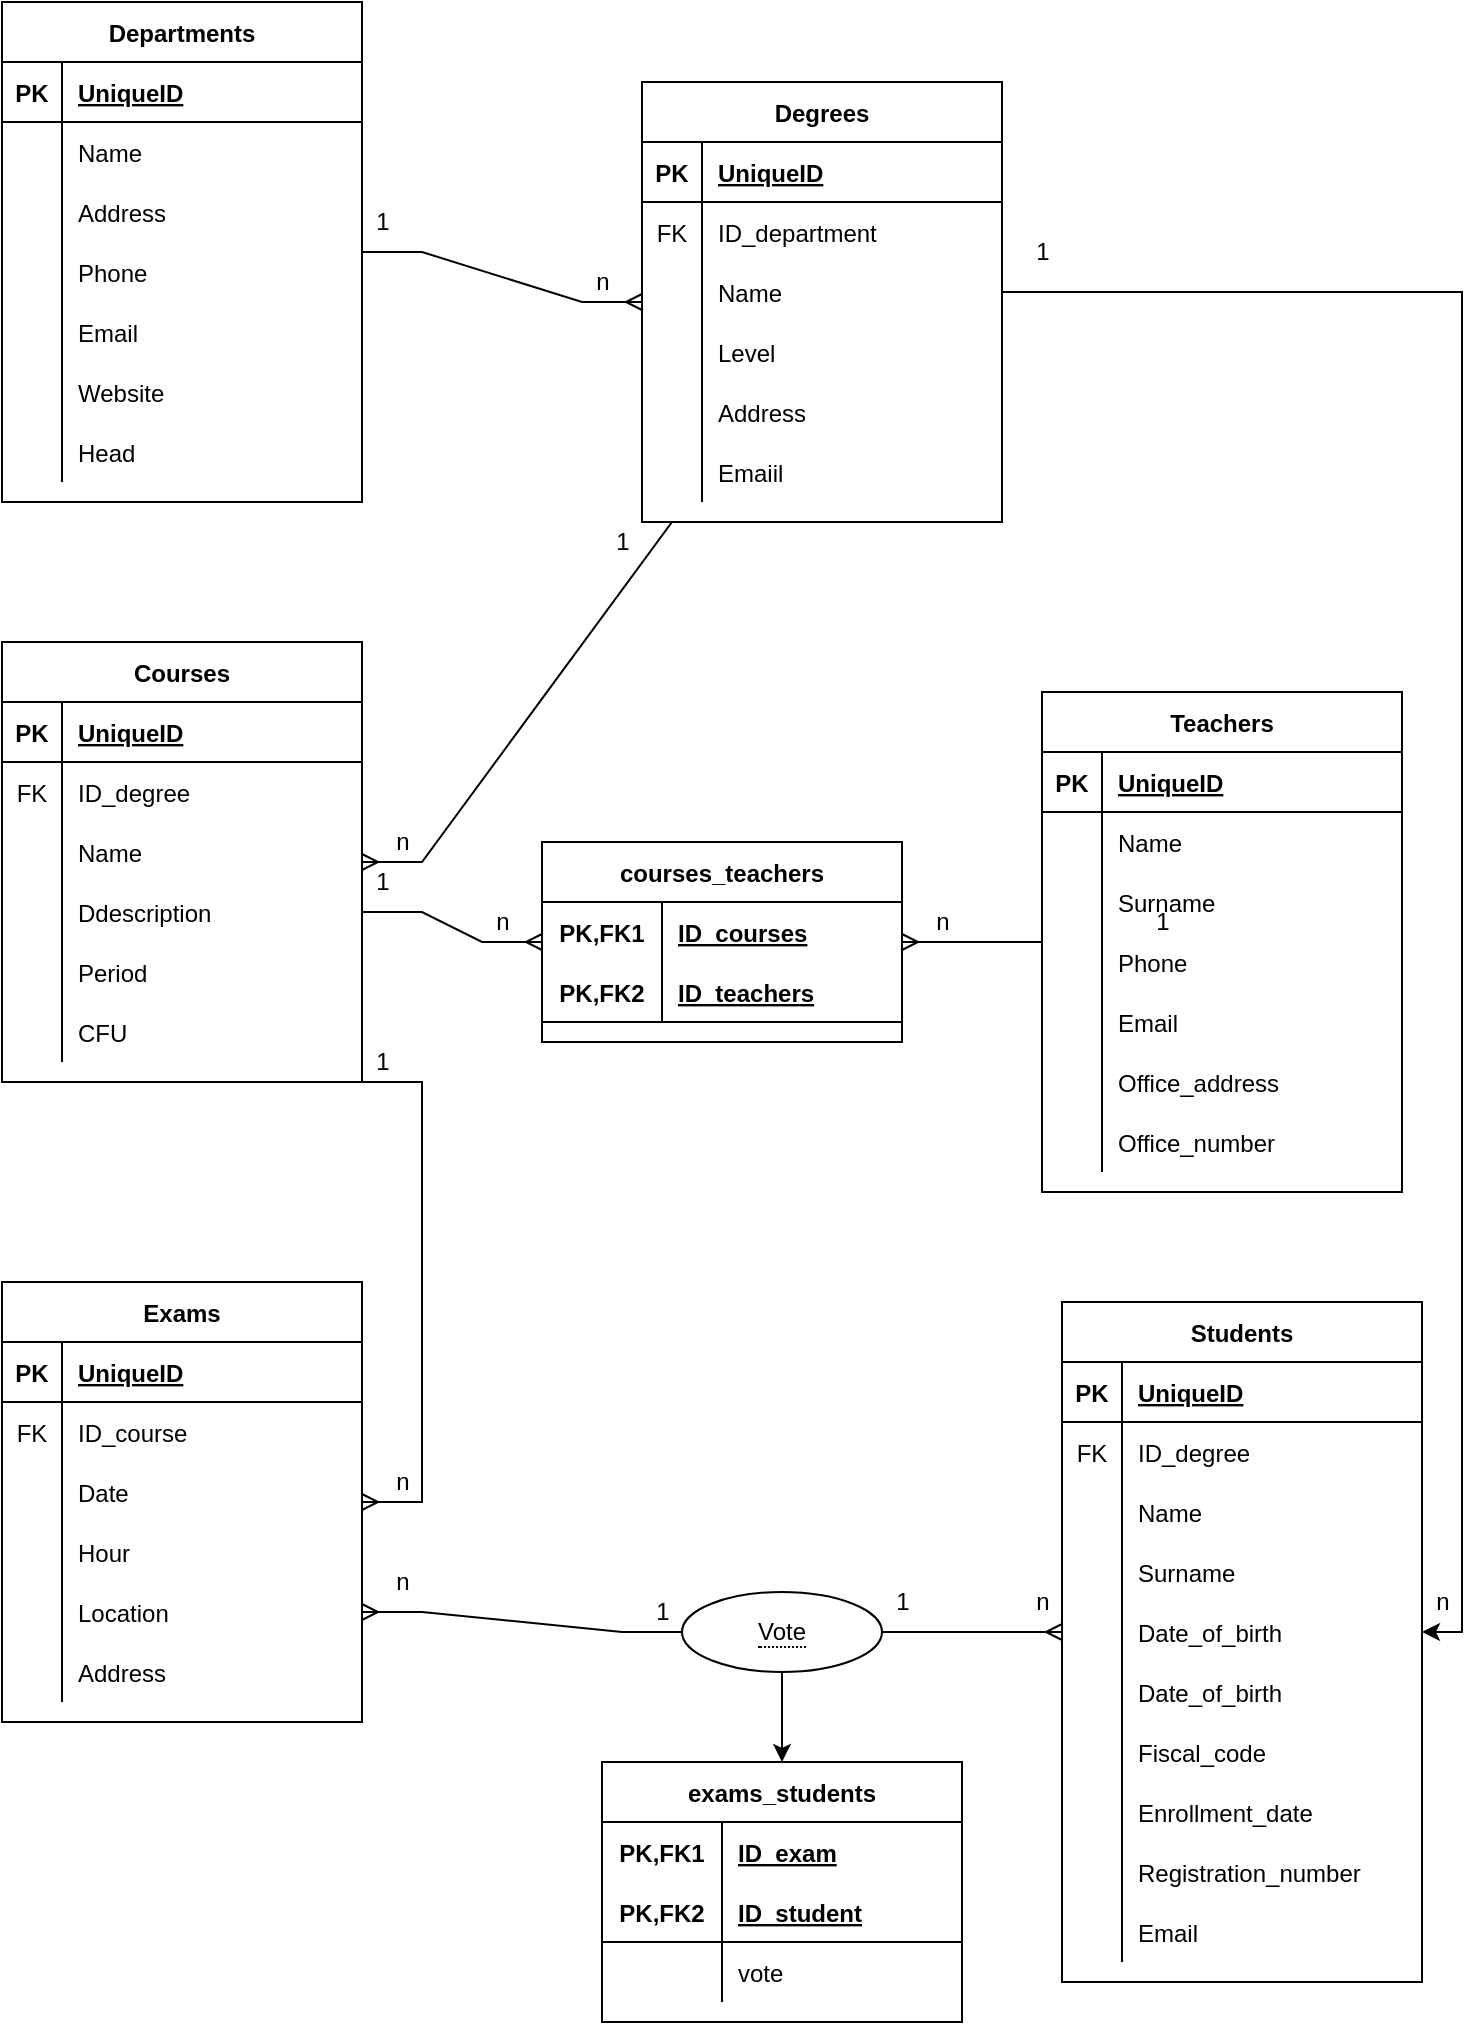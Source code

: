 <mxfile version="17.4.6" type="device"><diagram id="zy6AzRcSFnwEq2NuYxnw" name="Page-1"><mxGraphModel dx="423" dy="614" grid="1" gridSize="10" guides="1" tooltips="1" connect="1" arrows="1" fold="1" page="1" pageScale="1" pageWidth="827" pageHeight="1169" math="0" shadow="0"><root><mxCell id="0"/><mxCell id="1" parent="0"/><mxCell id="bxk6mtn3Rfb6elHT4pmm-1" value="Departments" style="shape=table;startSize=30;container=1;collapsible=1;childLayout=tableLayout;fixedRows=1;rowLines=0;fontStyle=1;align=center;resizeLast=1;" vertex="1" parent="1"><mxGeometry x="40" y="280" width="180" height="250" as="geometry"/></mxCell><mxCell id="bxk6mtn3Rfb6elHT4pmm-2" value="" style="shape=tableRow;horizontal=0;startSize=0;swimlaneHead=0;swimlaneBody=0;fillColor=none;collapsible=0;dropTarget=0;points=[[0,0.5],[1,0.5]];portConstraint=eastwest;top=0;left=0;right=0;bottom=1;" vertex="1" parent="bxk6mtn3Rfb6elHT4pmm-1"><mxGeometry y="30" width="180" height="30" as="geometry"/></mxCell><mxCell id="bxk6mtn3Rfb6elHT4pmm-3" value="PK" style="shape=partialRectangle;connectable=0;fillColor=none;top=0;left=0;bottom=0;right=0;fontStyle=1;overflow=hidden;" vertex="1" parent="bxk6mtn3Rfb6elHT4pmm-2"><mxGeometry width="30" height="30" as="geometry"><mxRectangle width="30" height="30" as="alternateBounds"/></mxGeometry></mxCell><mxCell id="bxk6mtn3Rfb6elHT4pmm-4" value="UniqueID" style="shape=partialRectangle;connectable=0;fillColor=none;top=0;left=0;bottom=0;right=0;align=left;spacingLeft=6;fontStyle=5;overflow=hidden;" vertex="1" parent="bxk6mtn3Rfb6elHT4pmm-2"><mxGeometry x="30" width="150" height="30" as="geometry"><mxRectangle width="150" height="30" as="alternateBounds"/></mxGeometry></mxCell><mxCell id="bxk6mtn3Rfb6elHT4pmm-5" value="" style="shape=tableRow;horizontal=0;startSize=0;swimlaneHead=0;swimlaneBody=0;fillColor=none;collapsible=0;dropTarget=0;points=[[0,0.5],[1,0.5]];portConstraint=eastwest;top=0;left=0;right=0;bottom=0;" vertex="1" parent="bxk6mtn3Rfb6elHT4pmm-1"><mxGeometry y="60" width="180" height="30" as="geometry"/></mxCell><mxCell id="bxk6mtn3Rfb6elHT4pmm-6" value="" style="shape=partialRectangle;connectable=0;fillColor=none;top=0;left=0;bottom=0;right=0;editable=1;overflow=hidden;" vertex="1" parent="bxk6mtn3Rfb6elHT4pmm-5"><mxGeometry width="30" height="30" as="geometry"><mxRectangle width="30" height="30" as="alternateBounds"/></mxGeometry></mxCell><mxCell id="bxk6mtn3Rfb6elHT4pmm-7" value="Name" style="shape=partialRectangle;connectable=0;fillColor=none;top=0;left=0;bottom=0;right=0;align=left;spacingLeft=6;overflow=hidden;" vertex="1" parent="bxk6mtn3Rfb6elHT4pmm-5"><mxGeometry x="30" width="150" height="30" as="geometry"><mxRectangle width="150" height="30" as="alternateBounds"/></mxGeometry></mxCell><mxCell id="bxk6mtn3Rfb6elHT4pmm-8" value="" style="shape=tableRow;horizontal=0;startSize=0;swimlaneHead=0;swimlaneBody=0;fillColor=none;collapsible=0;dropTarget=0;points=[[0,0.5],[1,0.5]];portConstraint=eastwest;top=0;left=0;right=0;bottom=0;" vertex="1" parent="bxk6mtn3Rfb6elHT4pmm-1"><mxGeometry y="90" width="180" height="30" as="geometry"/></mxCell><mxCell id="bxk6mtn3Rfb6elHT4pmm-9" value="" style="shape=partialRectangle;connectable=0;fillColor=none;top=0;left=0;bottom=0;right=0;editable=1;overflow=hidden;" vertex="1" parent="bxk6mtn3Rfb6elHT4pmm-8"><mxGeometry width="30" height="30" as="geometry"><mxRectangle width="30" height="30" as="alternateBounds"/></mxGeometry></mxCell><mxCell id="bxk6mtn3Rfb6elHT4pmm-10" value="Address" style="shape=partialRectangle;connectable=0;fillColor=none;top=0;left=0;bottom=0;right=0;align=left;spacingLeft=6;overflow=hidden;" vertex="1" parent="bxk6mtn3Rfb6elHT4pmm-8"><mxGeometry x="30" width="150" height="30" as="geometry"><mxRectangle width="150" height="30" as="alternateBounds"/></mxGeometry></mxCell><mxCell id="bxk6mtn3Rfb6elHT4pmm-11" value="" style="shape=tableRow;horizontal=0;startSize=0;swimlaneHead=0;swimlaneBody=0;fillColor=none;collapsible=0;dropTarget=0;points=[[0,0.5],[1,0.5]];portConstraint=eastwest;top=0;left=0;right=0;bottom=0;" vertex="1" parent="bxk6mtn3Rfb6elHT4pmm-1"><mxGeometry y="120" width="180" height="30" as="geometry"/></mxCell><mxCell id="bxk6mtn3Rfb6elHT4pmm-12" value="" style="shape=partialRectangle;connectable=0;fillColor=none;top=0;left=0;bottom=0;right=0;editable=1;overflow=hidden;" vertex="1" parent="bxk6mtn3Rfb6elHT4pmm-11"><mxGeometry width="30" height="30" as="geometry"><mxRectangle width="30" height="30" as="alternateBounds"/></mxGeometry></mxCell><mxCell id="bxk6mtn3Rfb6elHT4pmm-13" value="Phone" style="shape=partialRectangle;connectable=0;fillColor=none;top=0;left=0;bottom=0;right=0;align=left;spacingLeft=6;overflow=hidden;" vertex="1" parent="bxk6mtn3Rfb6elHT4pmm-11"><mxGeometry x="30" width="150" height="30" as="geometry"><mxRectangle width="150" height="30" as="alternateBounds"/></mxGeometry></mxCell><mxCell id="bxk6mtn3Rfb6elHT4pmm-14" value="" style="shape=tableRow;horizontal=0;startSize=0;swimlaneHead=0;swimlaneBody=0;fillColor=none;collapsible=0;dropTarget=0;points=[[0,0.5],[1,0.5]];portConstraint=eastwest;top=0;left=0;right=0;bottom=0;" vertex="1" parent="bxk6mtn3Rfb6elHT4pmm-1"><mxGeometry y="150" width="180" height="30" as="geometry"/></mxCell><mxCell id="bxk6mtn3Rfb6elHT4pmm-15" value="" style="shape=partialRectangle;connectable=0;fillColor=none;top=0;left=0;bottom=0;right=0;editable=1;overflow=hidden;" vertex="1" parent="bxk6mtn3Rfb6elHT4pmm-14"><mxGeometry width="30" height="30" as="geometry"><mxRectangle width="30" height="30" as="alternateBounds"/></mxGeometry></mxCell><mxCell id="bxk6mtn3Rfb6elHT4pmm-16" value="Email" style="shape=partialRectangle;connectable=0;fillColor=none;top=0;left=0;bottom=0;right=0;align=left;spacingLeft=6;overflow=hidden;" vertex="1" parent="bxk6mtn3Rfb6elHT4pmm-14"><mxGeometry x="30" width="150" height="30" as="geometry"><mxRectangle width="150" height="30" as="alternateBounds"/></mxGeometry></mxCell><mxCell id="bxk6mtn3Rfb6elHT4pmm-17" value="" style="shape=tableRow;horizontal=0;startSize=0;swimlaneHead=0;swimlaneBody=0;fillColor=none;collapsible=0;dropTarget=0;points=[[0,0.5],[1,0.5]];portConstraint=eastwest;top=0;left=0;right=0;bottom=0;" vertex="1" parent="bxk6mtn3Rfb6elHT4pmm-1"><mxGeometry y="180" width="180" height="30" as="geometry"/></mxCell><mxCell id="bxk6mtn3Rfb6elHT4pmm-18" value="" style="shape=partialRectangle;connectable=0;fillColor=none;top=0;left=0;bottom=0;right=0;editable=1;overflow=hidden;" vertex="1" parent="bxk6mtn3Rfb6elHT4pmm-17"><mxGeometry width="30" height="30" as="geometry"><mxRectangle width="30" height="30" as="alternateBounds"/></mxGeometry></mxCell><mxCell id="bxk6mtn3Rfb6elHT4pmm-19" value="Website" style="shape=partialRectangle;connectable=0;fillColor=none;top=0;left=0;bottom=0;right=0;align=left;spacingLeft=6;overflow=hidden;" vertex="1" parent="bxk6mtn3Rfb6elHT4pmm-17"><mxGeometry x="30" width="150" height="30" as="geometry"><mxRectangle width="150" height="30" as="alternateBounds"/></mxGeometry></mxCell><mxCell id="bxk6mtn3Rfb6elHT4pmm-33" value="" style="shape=tableRow;horizontal=0;startSize=0;swimlaneHead=0;swimlaneBody=0;fillColor=none;collapsible=0;dropTarget=0;points=[[0,0.5],[1,0.5]];portConstraint=eastwest;top=0;left=0;right=0;bottom=0;" vertex="1" parent="bxk6mtn3Rfb6elHT4pmm-1"><mxGeometry y="210" width="180" height="30" as="geometry"/></mxCell><mxCell id="bxk6mtn3Rfb6elHT4pmm-34" value="" style="shape=partialRectangle;connectable=0;fillColor=none;top=0;left=0;bottom=0;right=0;editable=1;overflow=hidden;" vertex="1" parent="bxk6mtn3Rfb6elHT4pmm-33"><mxGeometry width="30" height="30" as="geometry"><mxRectangle width="30" height="30" as="alternateBounds"/></mxGeometry></mxCell><mxCell id="bxk6mtn3Rfb6elHT4pmm-35" value="Head" style="shape=partialRectangle;connectable=0;fillColor=none;top=0;left=0;bottom=0;right=0;align=left;spacingLeft=6;overflow=hidden;" vertex="1" parent="bxk6mtn3Rfb6elHT4pmm-33"><mxGeometry x="30" width="150" height="30" as="geometry"><mxRectangle width="150" height="30" as="alternateBounds"/></mxGeometry></mxCell><mxCell id="bxk6mtn3Rfb6elHT4pmm-20" value="Degrees" style="shape=table;startSize=30;container=1;collapsible=1;childLayout=tableLayout;fixedRows=1;rowLines=0;fontStyle=1;align=center;resizeLast=1;" vertex="1" parent="1"><mxGeometry x="360" y="320" width="180" height="220" as="geometry"/></mxCell><mxCell id="bxk6mtn3Rfb6elHT4pmm-21" value="" style="shape=tableRow;horizontal=0;startSize=0;swimlaneHead=0;swimlaneBody=0;fillColor=none;collapsible=0;dropTarget=0;points=[[0,0.5],[1,0.5]];portConstraint=eastwest;top=0;left=0;right=0;bottom=1;" vertex="1" parent="bxk6mtn3Rfb6elHT4pmm-20"><mxGeometry y="30" width="180" height="30" as="geometry"/></mxCell><mxCell id="bxk6mtn3Rfb6elHT4pmm-22" value="PK" style="shape=partialRectangle;connectable=0;fillColor=none;top=0;left=0;bottom=0;right=0;fontStyle=1;overflow=hidden;" vertex="1" parent="bxk6mtn3Rfb6elHT4pmm-21"><mxGeometry width="30" height="30" as="geometry"><mxRectangle width="30" height="30" as="alternateBounds"/></mxGeometry></mxCell><mxCell id="bxk6mtn3Rfb6elHT4pmm-23" value="UniqueID" style="shape=partialRectangle;connectable=0;fillColor=none;top=0;left=0;bottom=0;right=0;align=left;spacingLeft=6;fontStyle=5;overflow=hidden;" vertex="1" parent="bxk6mtn3Rfb6elHT4pmm-21"><mxGeometry x="30" width="150" height="30" as="geometry"><mxRectangle width="150" height="30" as="alternateBounds"/></mxGeometry></mxCell><mxCell id="bxk6mtn3Rfb6elHT4pmm-24" value="" style="shape=tableRow;horizontal=0;startSize=0;swimlaneHead=0;swimlaneBody=0;fillColor=none;collapsible=0;dropTarget=0;points=[[0,0.5],[1,0.5]];portConstraint=eastwest;top=0;left=0;right=0;bottom=0;" vertex="1" parent="bxk6mtn3Rfb6elHT4pmm-20"><mxGeometry y="60" width="180" height="30" as="geometry"/></mxCell><mxCell id="bxk6mtn3Rfb6elHT4pmm-25" value="FK" style="shape=partialRectangle;connectable=0;fillColor=none;top=0;left=0;bottom=0;right=0;editable=1;overflow=hidden;" vertex="1" parent="bxk6mtn3Rfb6elHT4pmm-24"><mxGeometry width="30" height="30" as="geometry"><mxRectangle width="30" height="30" as="alternateBounds"/></mxGeometry></mxCell><mxCell id="bxk6mtn3Rfb6elHT4pmm-26" value="ID_department" style="shape=partialRectangle;connectable=0;fillColor=none;top=0;left=0;bottom=0;right=0;align=left;spacingLeft=6;overflow=hidden;" vertex="1" parent="bxk6mtn3Rfb6elHT4pmm-24"><mxGeometry x="30" width="150" height="30" as="geometry"><mxRectangle width="150" height="30" as="alternateBounds"/></mxGeometry></mxCell><mxCell id="bxk6mtn3Rfb6elHT4pmm-27" value="" style="shape=tableRow;horizontal=0;startSize=0;swimlaneHead=0;swimlaneBody=0;fillColor=none;collapsible=0;dropTarget=0;points=[[0,0.5],[1,0.5]];portConstraint=eastwest;top=0;left=0;right=0;bottom=0;" vertex="1" parent="bxk6mtn3Rfb6elHT4pmm-20"><mxGeometry y="90" width="180" height="30" as="geometry"/></mxCell><mxCell id="bxk6mtn3Rfb6elHT4pmm-28" value="" style="shape=partialRectangle;connectable=0;fillColor=none;top=0;left=0;bottom=0;right=0;editable=1;overflow=hidden;" vertex="1" parent="bxk6mtn3Rfb6elHT4pmm-27"><mxGeometry width="30" height="30" as="geometry"><mxRectangle width="30" height="30" as="alternateBounds"/></mxGeometry></mxCell><mxCell id="bxk6mtn3Rfb6elHT4pmm-29" value="Name" style="shape=partialRectangle;connectable=0;fillColor=none;top=0;left=0;bottom=0;right=0;align=left;spacingLeft=6;overflow=hidden;" vertex="1" parent="bxk6mtn3Rfb6elHT4pmm-27"><mxGeometry x="30" width="150" height="30" as="geometry"><mxRectangle width="150" height="30" as="alternateBounds"/></mxGeometry></mxCell><mxCell id="bxk6mtn3Rfb6elHT4pmm-30" value="" style="shape=tableRow;horizontal=0;startSize=0;swimlaneHead=0;swimlaneBody=0;fillColor=none;collapsible=0;dropTarget=0;points=[[0,0.5],[1,0.5]];portConstraint=eastwest;top=0;left=0;right=0;bottom=0;" vertex="1" parent="bxk6mtn3Rfb6elHT4pmm-20"><mxGeometry y="120" width="180" height="30" as="geometry"/></mxCell><mxCell id="bxk6mtn3Rfb6elHT4pmm-31" value="" style="shape=partialRectangle;connectable=0;fillColor=none;top=0;left=0;bottom=0;right=0;editable=1;overflow=hidden;" vertex="1" parent="bxk6mtn3Rfb6elHT4pmm-30"><mxGeometry width="30" height="30" as="geometry"><mxRectangle width="30" height="30" as="alternateBounds"/></mxGeometry></mxCell><mxCell id="bxk6mtn3Rfb6elHT4pmm-32" value="Level" style="shape=partialRectangle;connectable=0;fillColor=none;top=0;left=0;bottom=0;right=0;align=left;spacingLeft=6;overflow=hidden;" vertex="1" parent="bxk6mtn3Rfb6elHT4pmm-30"><mxGeometry x="30" width="150" height="30" as="geometry"><mxRectangle width="150" height="30" as="alternateBounds"/></mxGeometry></mxCell><mxCell id="bxk6mtn3Rfb6elHT4pmm-36" value="" style="shape=tableRow;horizontal=0;startSize=0;swimlaneHead=0;swimlaneBody=0;fillColor=none;collapsible=0;dropTarget=0;points=[[0,0.5],[1,0.5]];portConstraint=eastwest;top=0;left=0;right=0;bottom=0;" vertex="1" parent="bxk6mtn3Rfb6elHT4pmm-20"><mxGeometry y="150" width="180" height="30" as="geometry"/></mxCell><mxCell id="bxk6mtn3Rfb6elHT4pmm-37" value="" style="shape=partialRectangle;connectable=0;fillColor=none;top=0;left=0;bottom=0;right=0;editable=1;overflow=hidden;" vertex="1" parent="bxk6mtn3Rfb6elHT4pmm-36"><mxGeometry width="30" height="30" as="geometry"><mxRectangle width="30" height="30" as="alternateBounds"/></mxGeometry></mxCell><mxCell id="bxk6mtn3Rfb6elHT4pmm-38" value="Address" style="shape=partialRectangle;connectable=0;fillColor=none;top=0;left=0;bottom=0;right=0;align=left;spacingLeft=6;overflow=hidden;" vertex="1" parent="bxk6mtn3Rfb6elHT4pmm-36"><mxGeometry x="30" width="150" height="30" as="geometry"><mxRectangle width="150" height="30" as="alternateBounds"/></mxGeometry></mxCell><mxCell id="bxk6mtn3Rfb6elHT4pmm-39" value="" style="shape=tableRow;horizontal=0;startSize=0;swimlaneHead=0;swimlaneBody=0;fillColor=none;collapsible=0;dropTarget=0;points=[[0,0.5],[1,0.5]];portConstraint=eastwest;top=0;left=0;right=0;bottom=0;" vertex="1" parent="bxk6mtn3Rfb6elHT4pmm-20"><mxGeometry y="180" width="180" height="30" as="geometry"/></mxCell><mxCell id="bxk6mtn3Rfb6elHT4pmm-40" value="" style="shape=partialRectangle;connectable=0;fillColor=none;top=0;left=0;bottom=0;right=0;editable=1;overflow=hidden;" vertex="1" parent="bxk6mtn3Rfb6elHT4pmm-39"><mxGeometry width="30" height="30" as="geometry"><mxRectangle width="30" height="30" as="alternateBounds"/></mxGeometry></mxCell><mxCell id="bxk6mtn3Rfb6elHT4pmm-41" value="Emaiil" style="shape=partialRectangle;connectable=0;fillColor=none;top=0;left=0;bottom=0;right=0;align=left;spacingLeft=6;overflow=hidden;" vertex="1" parent="bxk6mtn3Rfb6elHT4pmm-39"><mxGeometry x="30" width="150" height="30" as="geometry"><mxRectangle width="150" height="30" as="alternateBounds"/></mxGeometry></mxCell><mxCell id="bxk6mtn3Rfb6elHT4pmm-46" value="" style="edgeStyle=entityRelationEdgeStyle;fontSize=12;html=1;endArrow=ERmany;rounded=0;" edge="1" parent="1" source="bxk6mtn3Rfb6elHT4pmm-1" target="bxk6mtn3Rfb6elHT4pmm-20"><mxGeometry width="100" height="100" relative="1" as="geometry"><mxPoint x="290" y="450" as="sourcePoint"/><mxPoint x="390" y="350" as="targetPoint"/></mxGeometry></mxCell><mxCell id="bxk6mtn3Rfb6elHT4pmm-47" value="1" style="text;html=1;align=center;verticalAlign=middle;resizable=0;points=[];autosize=1;strokeColor=none;fillColor=none;" vertex="1" parent="1"><mxGeometry x="220" y="380" width="20" height="20" as="geometry"/></mxCell><mxCell id="bxk6mtn3Rfb6elHT4pmm-48" value="n" style="text;html=1;align=center;verticalAlign=middle;resizable=0;points=[];autosize=1;strokeColor=none;fillColor=none;" vertex="1" parent="1"><mxGeometry x="330" y="410" width="20" height="20" as="geometry"/></mxCell><mxCell id="bxk6mtn3Rfb6elHT4pmm-49" value="Courses" style="shape=table;startSize=30;container=1;collapsible=1;childLayout=tableLayout;fixedRows=1;rowLines=0;fontStyle=1;align=center;resizeLast=1;" vertex="1" parent="1"><mxGeometry x="40" y="600" width="180" height="220" as="geometry"/></mxCell><mxCell id="bxk6mtn3Rfb6elHT4pmm-50" value="" style="shape=tableRow;horizontal=0;startSize=0;swimlaneHead=0;swimlaneBody=0;fillColor=none;collapsible=0;dropTarget=0;points=[[0,0.5],[1,0.5]];portConstraint=eastwest;top=0;left=0;right=0;bottom=1;" vertex="1" parent="bxk6mtn3Rfb6elHT4pmm-49"><mxGeometry y="30" width="180" height="30" as="geometry"/></mxCell><mxCell id="bxk6mtn3Rfb6elHT4pmm-51" value="PK" style="shape=partialRectangle;connectable=0;fillColor=none;top=0;left=0;bottom=0;right=0;fontStyle=1;overflow=hidden;" vertex="1" parent="bxk6mtn3Rfb6elHT4pmm-50"><mxGeometry width="30" height="30" as="geometry"><mxRectangle width="30" height="30" as="alternateBounds"/></mxGeometry></mxCell><mxCell id="bxk6mtn3Rfb6elHT4pmm-52" value="UniqueID" style="shape=partialRectangle;connectable=0;fillColor=none;top=0;left=0;bottom=0;right=0;align=left;spacingLeft=6;fontStyle=5;overflow=hidden;" vertex="1" parent="bxk6mtn3Rfb6elHT4pmm-50"><mxGeometry x="30" width="150" height="30" as="geometry"><mxRectangle width="150" height="30" as="alternateBounds"/></mxGeometry></mxCell><mxCell id="bxk6mtn3Rfb6elHT4pmm-53" value="" style="shape=tableRow;horizontal=0;startSize=0;swimlaneHead=0;swimlaneBody=0;fillColor=none;collapsible=0;dropTarget=0;points=[[0,0.5],[1,0.5]];portConstraint=eastwest;top=0;left=0;right=0;bottom=0;" vertex="1" parent="bxk6mtn3Rfb6elHT4pmm-49"><mxGeometry y="60" width="180" height="30" as="geometry"/></mxCell><mxCell id="bxk6mtn3Rfb6elHT4pmm-54" value="FK" style="shape=partialRectangle;connectable=0;fillColor=none;top=0;left=0;bottom=0;right=0;editable=1;overflow=hidden;" vertex="1" parent="bxk6mtn3Rfb6elHT4pmm-53"><mxGeometry width="30" height="30" as="geometry"><mxRectangle width="30" height="30" as="alternateBounds"/></mxGeometry></mxCell><mxCell id="bxk6mtn3Rfb6elHT4pmm-55" value="ID_degree" style="shape=partialRectangle;connectable=0;fillColor=none;top=0;left=0;bottom=0;right=0;align=left;spacingLeft=6;overflow=hidden;" vertex="1" parent="bxk6mtn3Rfb6elHT4pmm-53"><mxGeometry x="30" width="150" height="30" as="geometry"><mxRectangle width="150" height="30" as="alternateBounds"/></mxGeometry></mxCell><mxCell id="bxk6mtn3Rfb6elHT4pmm-65" value="" style="shape=tableRow;horizontal=0;startSize=0;swimlaneHead=0;swimlaneBody=0;fillColor=none;collapsible=0;dropTarget=0;points=[[0,0.5],[1,0.5]];portConstraint=eastwest;top=0;left=0;right=0;bottom=0;" vertex="1" parent="bxk6mtn3Rfb6elHT4pmm-49"><mxGeometry y="90" width="180" height="30" as="geometry"/></mxCell><mxCell id="bxk6mtn3Rfb6elHT4pmm-66" value="" style="shape=partialRectangle;connectable=0;fillColor=none;top=0;left=0;bottom=0;right=0;editable=1;overflow=hidden;" vertex="1" parent="bxk6mtn3Rfb6elHT4pmm-65"><mxGeometry width="30" height="30" as="geometry"><mxRectangle width="30" height="30" as="alternateBounds"/></mxGeometry></mxCell><mxCell id="bxk6mtn3Rfb6elHT4pmm-67" value="Name" style="shape=partialRectangle;connectable=0;fillColor=none;top=0;left=0;bottom=0;right=0;align=left;spacingLeft=6;overflow=hidden;" vertex="1" parent="bxk6mtn3Rfb6elHT4pmm-65"><mxGeometry x="30" width="150" height="30" as="geometry"><mxRectangle width="150" height="30" as="alternateBounds"/></mxGeometry></mxCell><mxCell id="bxk6mtn3Rfb6elHT4pmm-56" value="" style="shape=tableRow;horizontal=0;startSize=0;swimlaneHead=0;swimlaneBody=0;fillColor=none;collapsible=0;dropTarget=0;points=[[0,0.5],[1,0.5]];portConstraint=eastwest;top=0;left=0;right=0;bottom=0;" vertex="1" parent="bxk6mtn3Rfb6elHT4pmm-49"><mxGeometry y="120" width="180" height="30" as="geometry"/></mxCell><mxCell id="bxk6mtn3Rfb6elHT4pmm-57" value="" style="shape=partialRectangle;connectable=0;fillColor=none;top=0;left=0;bottom=0;right=0;editable=1;overflow=hidden;" vertex="1" parent="bxk6mtn3Rfb6elHT4pmm-56"><mxGeometry width="30" height="30" as="geometry"><mxRectangle width="30" height="30" as="alternateBounds"/></mxGeometry></mxCell><mxCell id="bxk6mtn3Rfb6elHT4pmm-58" value="Ddescription" style="shape=partialRectangle;connectable=0;fillColor=none;top=0;left=0;bottom=0;right=0;align=left;spacingLeft=6;overflow=hidden;" vertex="1" parent="bxk6mtn3Rfb6elHT4pmm-56"><mxGeometry x="30" width="150" height="30" as="geometry"><mxRectangle width="150" height="30" as="alternateBounds"/></mxGeometry></mxCell><mxCell id="bxk6mtn3Rfb6elHT4pmm-59" value="" style="shape=tableRow;horizontal=0;startSize=0;swimlaneHead=0;swimlaneBody=0;fillColor=none;collapsible=0;dropTarget=0;points=[[0,0.5],[1,0.5]];portConstraint=eastwest;top=0;left=0;right=0;bottom=0;" vertex="1" parent="bxk6mtn3Rfb6elHT4pmm-49"><mxGeometry y="150" width="180" height="30" as="geometry"/></mxCell><mxCell id="bxk6mtn3Rfb6elHT4pmm-60" value="" style="shape=partialRectangle;connectable=0;fillColor=none;top=0;left=0;bottom=0;right=0;editable=1;overflow=hidden;" vertex="1" parent="bxk6mtn3Rfb6elHT4pmm-59"><mxGeometry width="30" height="30" as="geometry"><mxRectangle width="30" height="30" as="alternateBounds"/></mxGeometry></mxCell><mxCell id="bxk6mtn3Rfb6elHT4pmm-61" value="Period" style="shape=partialRectangle;connectable=0;fillColor=none;top=0;left=0;bottom=0;right=0;align=left;spacingLeft=6;overflow=hidden;" vertex="1" parent="bxk6mtn3Rfb6elHT4pmm-59"><mxGeometry x="30" width="150" height="30" as="geometry"><mxRectangle width="150" height="30" as="alternateBounds"/></mxGeometry></mxCell><mxCell id="bxk6mtn3Rfb6elHT4pmm-62" value="" style="shape=tableRow;horizontal=0;startSize=0;swimlaneHead=0;swimlaneBody=0;fillColor=none;collapsible=0;dropTarget=0;points=[[0,0.5],[1,0.5]];portConstraint=eastwest;top=0;left=0;right=0;bottom=0;" vertex="1" parent="bxk6mtn3Rfb6elHT4pmm-49"><mxGeometry y="180" width="180" height="30" as="geometry"/></mxCell><mxCell id="bxk6mtn3Rfb6elHT4pmm-63" value="" style="shape=partialRectangle;connectable=0;fillColor=none;top=0;left=0;bottom=0;right=0;editable=1;overflow=hidden;" vertex="1" parent="bxk6mtn3Rfb6elHT4pmm-62"><mxGeometry width="30" height="30" as="geometry"><mxRectangle width="30" height="30" as="alternateBounds"/></mxGeometry></mxCell><mxCell id="bxk6mtn3Rfb6elHT4pmm-64" value="CFU" style="shape=partialRectangle;connectable=0;fillColor=none;top=0;left=0;bottom=0;right=0;align=left;spacingLeft=6;overflow=hidden;" vertex="1" parent="bxk6mtn3Rfb6elHT4pmm-62"><mxGeometry x="30" width="150" height="30" as="geometry"><mxRectangle width="150" height="30" as="alternateBounds"/></mxGeometry></mxCell><mxCell id="bxk6mtn3Rfb6elHT4pmm-69" value="" style="edgeStyle=entityRelationEdgeStyle;fontSize=12;html=1;endArrow=ERmany;rounded=0;exitX=0.25;exitY=1;exitDx=0;exitDy=0;" edge="1" parent="1" source="bxk6mtn3Rfb6elHT4pmm-20" target="bxk6mtn3Rfb6elHT4pmm-49"><mxGeometry width="100" height="100" relative="1" as="geometry"><mxPoint x="390" y="700" as="sourcePoint"/><mxPoint x="490" y="600" as="targetPoint"/></mxGeometry></mxCell><mxCell id="bxk6mtn3Rfb6elHT4pmm-71" value="n" style="text;html=1;align=center;verticalAlign=middle;resizable=0;points=[];autosize=1;strokeColor=none;fillColor=none;" vertex="1" parent="1"><mxGeometry x="230" y="690" width="20" height="20" as="geometry"/></mxCell><mxCell id="bxk6mtn3Rfb6elHT4pmm-72" value="1" style="text;html=1;align=center;verticalAlign=middle;resizable=0;points=[];autosize=1;strokeColor=none;fillColor=none;" vertex="1" parent="1"><mxGeometry x="340" y="540" width="20" height="20" as="geometry"/></mxCell><mxCell id="bxk6mtn3Rfb6elHT4pmm-73" value="Teachers" style="shape=table;startSize=30;container=1;collapsible=1;childLayout=tableLayout;fixedRows=1;rowLines=0;fontStyle=1;align=center;resizeLast=1;" vertex="1" parent="1"><mxGeometry x="560" y="625" width="180" height="250" as="geometry"/></mxCell><mxCell id="bxk6mtn3Rfb6elHT4pmm-74" value="" style="shape=tableRow;horizontal=0;startSize=0;swimlaneHead=0;swimlaneBody=0;fillColor=none;collapsible=0;dropTarget=0;points=[[0,0.5],[1,0.5]];portConstraint=eastwest;top=0;left=0;right=0;bottom=1;" vertex="1" parent="bxk6mtn3Rfb6elHT4pmm-73"><mxGeometry y="30" width="180" height="30" as="geometry"/></mxCell><mxCell id="bxk6mtn3Rfb6elHT4pmm-75" value="PK" style="shape=partialRectangle;connectable=0;fillColor=none;top=0;left=0;bottom=0;right=0;fontStyle=1;overflow=hidden;" vertex="1" parent="bxk6mtn3Rfb6elHT4pmm-74"><mxGeometry width="30" height="30" as="geometry"><mxRectangle width="30" height="30" as="alternateBounds"/></mxGeometry></mxCell><mxCell id="bxk6mtn3Rfb6elHT4pmm-76" value="UniqueID" style="shape=partialRectangle;connectable=0;fillColor=none;top=0;left=0;bottom=0;right=0;align=left;spacingLeft=6;fontStyle=5;overflow=hidden;" vertex="1" parent="bxk6mtn3Rfb6elHT4pmm-74"><mxGeometry x="30" width="150" height="30" as="geometry"><mxRectangle width="150" height="30" as="alternateBounds"/></mxGeometry></mxCell><mxCell id="bxk6mtn3Rfb6elHT4pmm-77" value="" style="shape=tableRow;horizontal=0;startSize=0;swimlaneHead=0;swimlaneBody=0;fillColor=none;collapsible=0;dropTarget=0;points=[[0,0.5],[1,0.5]];portConstraint=eastwest;top=0;left=0;right=0;bottom=0;" vertex="1" parent="bxk6mtn3Rfb6elHT4pmm-73"><mxGeometry y="60" width="180" height="30" as="geometry"/></mxCell><mxCell id="bxk6mtn3Rfb6elHT4pmm-78" value="" style="shape=partialRectangle;connectable=0;fillColor=none;top=0;left=0;bottom=0;right=0;editable=1;overflow=hidden;" vertex="1" parent="bxk6mtn3Rfb6elHT4pmm-77"><mxGeometry width="30" height="30" as="geometry"><mxRectangle width="30" height="30" as="alternateBounds"/></mxGeometry></mxCell><mxCell id="bxk6mtn3Rfb6elHT4pmm-79" value="Name" style="shape=partialRectangle;connectable=0;fillColor=none;top=0;left=0;bottom=0;right=0;align=left;spacingLeft=6;overflow=hidden;" vertex="1" parent="bxk6mtn3Rfb6elHT4pmm-77"><mxGeometry x="30" width="150" height="30" as="geometry"><mxRectangle width="150" height="30" as="alternateBounds"/></mxGeometry></mxCell><mxCell id="bxk6mtn3Rfb6elHT4pmm-80" value="" style="shape=tableRow;horizontal=0;startSize=0;swimlaneHead=0;swimlaneBody=0;fillColor=none;collapsible=0;dropTarget=0;points=[[0,0.5],[1,0.5]];portConstraint=eastwest;top=0;left=0;right=0;bottom=0;" vertex="1" parent="bxk6mtn3Rfb6elHT4pmm-73"><mxGeometry y="90" width="180" height="30" as="geometry"/></mxCell><mxCell id="bxk6mtn3Rfb6elHT4pmm-81" value="" style="shape=partialRectangle;connectable=0;fillColor=none;top=0;left=0;bottom=0;right=0;editable=1;overflow=hidden;" vertex="1" parent="bxk6mtn3Rfb6elHT4pmm-80"><mxGeometry width="30" height="30" as="geometry"><mxRectangle width="30" height="30" as="alternateBounds"/></mxGeometry></mxCell><mxCell id="bxk6mtn3Rfb6elHT4pmm-82" value="Surname" style="shape=partialRectangle;connectable=0;fillColor=none;top=0;left=0;bottom=0;right=0;align=left;spacingLeft=6;overflow=hidden;" vertex="1" parent="bxk6mtn3Rfb6elHT4pmm-80"><mxGeometry x="30" width="150" height="30" as="geometry"><mxRectangle width="150" height="30" as="alternateBounds"/></mxGeometry></mxCell><mxCell id="bxk6mtn3Rfb6elHT4pmm-83" value="" style="shape=tableRow;horizontal=0;startSize=0;swimlaneHead=0;swimlaneBody=0;fillColor=none;collapsible=0;dropTarget=0;points=[[0,0.5],[1,0.5]];portConstraint=eastwest;top=0;left=0;right=0;bottom=0;" vertex="1" parent="bxk6mtn3Rfb6elHT4pmm-73"><mxGeometry y="120" width="180" height="30" as="geometry"/></mxCell><mxCell id="bxk6mtn3Rfb6elHT4pmm-84" value="" style="shape=partialRectangle;connectable=0;fillColor=none;top=0;left=0;bottom=0;right=0;editable=1;overflow=hidden;" vertex="1" parent="bxk6mtn3Rfb6elHT4pmm-83"><mxGeometry width="30" height="30" as="geometry"><mxRectangle width="30" height="30" as="alternateBounds"/></mxGeometry></mxCell><mxCell id="bxk6mtn3Rfb6elHT4pmm-85" value="Phone" style="shape=partialRectangle;connectable=0;fillColor=none;top=0;left=0;bottom=0;right=0;align=left;spacingLeft=6;overflow=hidden;" vertex="1" parent="bxk6mtn3Rfb6elHT4pmm-83"><mxGeometry x="30" width="150" height="30" as="geometry"><mxRectangle width="150" height="30" as="alternateBounds"/></mxGeometry></mxCell><mxCell id="bxk6mtn3Rfb6elHT4pmm-86" value="" style="shape=tableRow;horizontal=0;startSize=0;swimlaneHead=0;swimlaneBody=0;fillColor=none;collapsible=0;dropTarget=0;points=[[0,0.5],[1,0.5]];portConstraint=eastwest;top=0;left=0;right=0;bottom=0;" vertex="1" parent="bxk6mtn3Rfb6elHT4pmm-73"><mxGeometry y="150" width="180" height="30" as="geometry"/></mxCell><mxCell id="bxk6mtn3Rfb6elHT4pmm-87" value="" style="shape=partialRectangle;connectable=0;fillColor=none;top=0;left=0;bottom=0;right=0;editable=1;overflow=hidden;" vertex="1" parent="bxk6mtn3Rfb6elHT4pmm-86"><mxGeometry width="30" height="30" as="geometry"><mxRectangle width="30" height="30" as="alternateBounds"/></mxGeometry></mxCell><mxCell id="bxk6mtn3Rfb6elHT4pmm-88" value="Email" style="shape=partialRectangle;connectable=0;fillColor=none;top=0;left=0;bottom=0;right=0;align=left;spacingLeft=6;overflow=hidden;" vertex="1" parent="bxk6mtn3Rfb6elHT4pmm-86"><mxGeometry x="30" width="150" height="30" as="geometry"><mxRectangle width="150" height="30" as="alternateBounds"/></mxGeometry></mxCell><mxCell id="bxk6mtn3Rfb6elHT4pmm-89" value="" style="shape=tableRow;horizontal=0;startSize=0;swimlaneHead=0;swimlaneBody=0;fillColor=none;collapsible=0;dropTarget=0;points=[[0,0.5],[1,0.5]];portConstraint=eastwest;top=0;left=0;right=0;bottom=0;" vertex="1" parent="bxk6mtn3Rfb6elHT4pmm-73"><mxGeometry y="180" width="180" height="30" as="geometry"/></mxCell><mxCell id="bxk6mtn3Rfb6elHT4pmm-90" value="" style="shape=partialRectangle;connectable=0;fillColor=none;top=0;left=0;bottom=0;right=0;editable=1;overflow=hidden;" vertex="1" parent="bxk6mtn3Rfb6elHT4pmm-89"><mxGeometry width="30" height="30" as="geometry"><mxRectangle width="30" height="30" as="alternateBounds"/></mxGeometry></mxCell><mxCell id="bxk6mtn3Rfb6elHT4pmm-91" value="Office_address" style="shape=partialRectangle;connectable=0;fillColor=none;top=0;left=0;bottom=0;right=0;align=left;spacingLeft=6;overflow=hidden;" vertex="1" parent="bxk6mtn3Rfb6elHT4pmm-89"><mxGeometry x="30" width="150" height="30" as="geometry"><mxRectangle width="150" height="30" as="alternateBounds"/></mxGeometry></mxCell><mxCell id="bxk6mtn3Rfb6elHT4pmm-92" value="" style="shape=tableRow;horizontal=0;startSize=0;swimlaneHead=0;swimlaneBody=0;fillColor=none;collapsible=0;dropTarget=0;points=[[0,0.5],[1,0.5]];portConstraint=eastwest;top=0;left=0;right=0;bottom=0;" vertex="1" parent="bxk6mtn3Rfb6elHT4pmm-73"><mxGeometry y="210" width="180" height="30" as="geometry"/></mxCell><mxCell id="bxk6mtn3Rfb6elHT4pmm-93" value="" style="shape=partialRectangle;connectable=0;fillColor=none;top=0;left=0;bottom=0;right=0;editable=1;overflow=hidden;" vertex="1" parent="bxk6mtn3Rfb6elHT4pmm-92"><mxGeometry width="30" height="30" as="geometry"><mxRectangle width="30" height="30" as="alternateBounds"/></mxGeometry></mxCell><mxCell id="bxk6mtn3Rfb6elHT4pmm-94" value="Office_number" style="shape=partialRectangle;connectable=0;fillColor=none;top=0;left=0;bottom=0;right=0;align=left;spacingLeft=6;overflow=hidden;" vertex="1" parent="bxk6mtn3Rfb6elHT4pmm-92"><mxGeometry x="30" width="150" height="30" as="geometry"><mxRectangle width="150" height="30" as="alternateBounds"/></mxGeometry></mxCell><mxCell id="bxk6mtn3Rfb6elHT4pmm-98" value="courses_teachers" style="shape=table;startSize=30;container=1;collapsible=1;childLayout=tableLayout;fixedRows=1;rowLines=0;fontStyle=1;align=center;resizeLast=1;" vertex="1" parent="1"><mxGeometry x="310" y="700" width="180" height="100" as="geometry"/></mxCell><mxCell id="bxk6mtn3Rfb6elHT4pmm-99" value="" style="shape=tableRow;horizontal=0;startSize=0;swimlaneHead=0;swimlaneBody=0;fillColor=none;collapsible=0;dropTarget=0;points=[[0,0.5],[1,0.5]];portConstraint=eastwest;top=0;left=0;right=0;bottom=0;" vertex="1" parent="bxk6mtn3Rfb6elHT4pmm-98"><mxGeometry y="30" width="180" height="30" as="geometry"/></mxCell><mxCell id="bxk6mtn3Rfb6elHT4pmm-100" value="PK,FK1" style="shape=partialRectangle;connectable=0;fillColor=none;top=0;left=0;bottom=0;right=0;fontStyle=1;overflow=hidden;" vertex="1" parent="bxk6mtn3Rfb6elHT4pmm-99"><mxGeometry width="60" height="30" as="geometry"><mxRectangle width="60" height="30" as="alternateBounds"/></mxGeometry></mxCell><mxCell id="bxk6mtn3Rfb6elHT4pmm-101" value="ID_courses" style="shape=partialRectangle;connectable=0;fillColor=none;top=0;left=0;bottom=0;right=0;align=left;spacingLeft=6;fontStyle=5;overflow=hidden;" vertex="1" parent="bxk6mtn3Rfb6elHT4pmm-99"><mxGeometry x="60" width="120" height="30" as="geometry"><mxRectangle width="120" height="30" as="alternateBounds"/></mxGeometry></mxCell><mxCell id="bxk6mtn3Rfb6elHT4pmm-102" value="" style="shape=tableRow;horizontal=0;startSize=0;swimlaneHead=0;swimlaneBody=0;fillColor=none;collapsible=0;dropTarget=0;points=[[0,0.5],[1,0.5]];portConstraint=eastwest;top=0;left=0;right=0;bottom=1;" vertex="1" parent="bxk6mtn3Rfb6elHT4pmm-98"><mxGeometry y="60" width="180" height="30" as="geometry"/></mxCell><mxCell id="bxk6mtn3Rfb6elHT4pmm-103" value="PK,FK2" style="shape=partialRectangle;connectable=0;fillColor=none;top=0;left=0;bottom=0;right=0;fontStyle=1;overflow=hidden;" vertex="1" parent="bxk6mtn3Rfb6elHT4pmm-102"><mxGeometry width="60" height="30" as="geometry"><mxRectangle width="60" height="30" as="alternateBounds"/></mxGeometry></mxCell><mxCell id="bxk6mtn3Rfb6elHT4pmm-104" value="ID_teachers" style="shape=partialRectangle;connectable=0;fillColor=none;top=0;left=0;bottom=0;right=0;align=left;spacingLeft=6;fontStyle=5;overflow=hidden;" vertex="1" parent="bxk6mtn3Rfb6elHT4pmm-102"><mxGeometry x="60" width="120" height="30" as="geometry"><mxRectangle width="120" height="30" as="alternateBounds"/></mxGeometry></mxCell><mxCell id="bxk6mtn3Rfb6elHT4pmm-111" value="" style="edgeStyle=entityRelationEdgeStyle;fontSize=12;html=1;endArrow=ERmany;rounded=0;exitX=1;exitY=0.5;exitDx=0;exitDy=0;" edge="1" parent="1" source="bxk6mtn3Rfb6elHT4pmm-56" target="bxk6mtn3Rfb6elHT4pmm-98"><mxGeometry width="100" height="100" relative="1" as="geometry"><mxPoint x="310" y="820" as="sourcePoint"/><mxPoint x="410" y="720" as="targetPoint"/></mxGeometry></mxCell><mxCell id="bxk6mtn3Rfb6elHT4pmm-113" value="" style="edgeStyle=entityRelationEdgeStyle;fontSize=12;html=1;endArrow=ERmany;rounded=0;" edge="1" parent="1" source="bxk6mtn3Rfb6elHT4pmm-73" target="bxk6mtn3Rfb6elHT4pmm-98"><mxGeometry width="100" height="100" relative="1" as="geometry"><mxPoint x="500" y="790" as="sourcePoint"/><mxPoint x="600" y="690" as="targetPoint"/></mxGeometry></mxCell><mxCell id="bxk6mtn3Rfb6elHT4pmm-114" value="1" style="text;html=1;align=center;verticalAlign=middle;resizable=0;points=[];autosize=1;strokeColor=none;fillColor=none;" vertex="1" parent="1"><mxGeometry x="220" y="710" width="20" height="20" as="geometry"/></mxCell><mxCell id="bxk6mtn3Rfb6elHT4pmm-115" value="n" style="text;html=1;align=center;verticalAlign=middle;resizable=0;points=[];autosize=1;strokeColor=none;fillColor=none;" vertex="1" parent="1"><mxGeometry x="280" y="730" width="20" height="20" as="geometry"/></mxCell><mxCell id="bxk6mtn3Rfb6elHT4pmm-116" value="n" style="text;html=1;align=center;verticalAlign=middle;resizable=0;points=[];autosize=1;strokeColor=none;fillColor=none;" vertex="1" parent="1"><mxGeometry x="500" y="730" width="20" height="20" as="geometry"/></mxCell><mxCell id="bxk6mtn3Rfb6elHT4pmm-117" value="1" style="text;html=1;align=center;verticalAlign=middle;resizable=0;points=[];autosize=1;strokeColor=none;fillColor=none;" vertex="1" parent="1"><mxGeometry x="610" y="730" width="20" height="20" as="geometry"/></mxCell><mxCell id="bxk6mtn3Rfb6elHT4pmm-118" value="Exams" style="shape=table;startSize=30;container=1;collapsible=1;childLayout=tableLayout;fixedRows=1;rowLines=0;fontStyle=1;align=center;resizeLast=1;" vertex="1" parent="1"><mxGeometry x="40" y="920" width="180" height="220" as="geometry"/></mxCell><mxCell id="bxk6mtn3Rfb6elHT4pmm-119" value="" style="shape=tableRow;horizontal=0;startSize=0;swimlaneHead=0;swimlaneBody=0;fillColor=none;collapsible=0;dropTarget=0;points=[[0,0.5],[1,0.5]];portConstraint=eastwest;top=0;left=0;right=0;bottom=1;" vertex="1" parent="bxk6mtn3Rfb6elHT4pmm-118"><mxGeometry y="30" width="180" height="30" as="geometry"/></mxCell><mxCell id="bxk6mtn3Rfb6elHT4pmm-120" value="PK" style="shape=partialRectangle;connectable=0;fillColor=none;top=0;left=0;bottom=0;right=0;fontStyle=1;overflow=hidden;" vertex="1" parent="bxk6mtn3Rfb6elHT4pmm-119"><mxGeometry width="30" height="30" as="geometry"><mxRectangle width="30" height="30" as="alternateBounds"/></mxGeometry></mxCell><mxCell id="bxk6mtn3Rfb6elHT4pmm-121" value="UniqueID" style="shape=partialRectangle;connectable=0;fillColor=none;top=0;left=0;bottom=0;right=0;align=left;spacingLeft=6;fontStyle=5;overflow=hidden;" vertex="1" parent="bxk6mtn3Rfb6elHT4pmm-119"><mxGeometry x="30" width="150" height="30" as="geometry"><mxRectangle width="150" height="30" as="alternateBounds"/></mxGeometry></mxCell><mxCell id="bxk6mtn3Rfb6elHT4pmm-122" value="" style="shape=tableRow;horizontal=0;startSize=0;swimlaneHead=0;swimlaneBody=0;fillColor=none;collapsible=0;dropTarget=0;points=[[0,0.5],[1,0.5]];portConstraint=eastwest;top=0;left=0;right=0;bottom=0;" vertex="1" parent="bxk6mtn3Rfb6elHT4pmm-118"><mxGeometry y="60" width="180" height="30" as="geometry"/></mxCell><mxCell id="bxk6mtn3Rfb6elHT4pmm-123" value="FK" style="shape=partialRectangle;connectable=0;fillColor=none;top=0;left=0;bottom=0;right=0;editable=1;overflow=hidden;" vertex="1" parent="bxk6mtn3Rfb6elHT4pmm-122"><mxGeometry width="30" height="30" as="geometry"><mxRectangle width="30" height="30" as="alternateBounds"/></mxGeometry></mxCell><mxCell id="bxk6mtn3Rfb6elHT4pmm-124" value="ID_course" style="shape=partialRectangle;connectable=0;fillColor=none;top=0;left=0;bottom=0;right=0;align=left;spacingLeft=6;overflow=hidden;" vertex="1" parent="bxk6mtn3Rfb6elHT4pmm-122"><mxGeometry x="30" width="150" height="30" as="geometry"><mxRectangle width="150" height="30" as="alternateBounds"/></mxGeometry></mxCell><mxCell id="bxk6mtn3Rfb6elHT4pmm-125" value="" style="shape=tableRow;horizontal=0;startSize=0;swimlaneHead=0;swimlaneBody=0;fillColor=none;collapsible=0;dropTarget=0;points=[[0,0.5],[1,0.5]];portConstraint=eastwest;top=0;left=0;right=0;bottom=0;" vertex="1" parent="bxk6mtn3Rfb6elHT4pmm-118"><mxGeometry y="90" width="180" height="30" as="geometry"/></mxCell><mxCell id="bxk6mtn3Rfb6elHT4pmm-126" value="" style="shape=partialRectangle;connectable=0;fillColor=none;top=0;left=0;bottom=0;right=0;editable=1;overflow=hidden;" vertex="1" parent="bxk6mtn3Rfb6elHT4pmm-125"><mxGeometry width="30" height="30" as="geometry"><mxRectangle width="30" height="30" as="alternateBounds"/></mxGeometry></mxCell><mxCell id="bxk6mtn3Rfb6elHT4pmm-127" value="Date" style="shape=partialRectangle;connectable=0;fillColor=none;top=0;left=0;bottom=0;right=0;align=left;spacingLeft=6;overflow=hidden;" vertex="1" parent="bxk6mtn3Rfb6elHT4pmm-125"><mxGeometry x="30" width="150" height="30" as="geometry"><mxRectangle width="150" height="30" as="alternateBounds"/></mxGeometry></mxCell><mxCell id="bxk6mtn3Rfb6elHT4pmm-128" value="" style="shape=tableRow;horizontal=0;startSize=0;swimlaneHead=0;swimlaneBody=0;fillColor=none;collapsible=0;dropTarget=0;points=[[0,0.5],[1,0.5]];portConstraint=eastwest;top=0;left=0;right=0;bottom=0;" vertex="1" parent="bxk6mtn3Rfb6elHT4pmm-118"><mxGeometry y="120" width="180" height="30" as="geometry"/></mxCell><mxCell id="bxk6mtn3Rfb6elHT4pmm-129" value="" style="shape=partialRectangle;connectable=0;fillColor=none;top=0;left=0;bottom=0;right=0;editable=1;overflow=hidden;" vertex="1" parent="bxk6mtn3Rfb6elHT4pmm-128"><mxGeometry width="30" height="30" as="geometry"><mxRectangle width="30" height="30" as="alternateBounds"/></mxGeometry></mxCell><mxCell id="bxk6mtn3Rfb6elHT4pmm-130" value="Hour" style="shape=partialRectangle;connectable=0;fillColor=none;top=0;left=0;bottom=0;right=0;align=left;spacingLeft=6;overflow=hidden;" vertex="1" parent="bxk6mtn3Rfb6elHT4pmm-128"><mxGeometry x="30" width="150" height="30" as="geometry"><mxRectangle width="150" height="30" as="alternateBounds"/></mxGeometry></mxCell><mxCell id="bxk6mtn3Rfb6elHT4pmm-131" value="" style="shape=tableRow;horizontal=0;startSize=0;swimlaneHead=0;swimlaneBody=0;fillColor=none;collapsible=0;dropTarget=0;points=[[0,0.5],[1,0.5]];portConstraint=eastwest;top=0;left=0;right=0;bottom=0;" vertex="1" parent="bxk6mtn3Rfb6elHT4pmm-118"><mxGeometry y="150" width="180" height="30" as="geometry"/></mxCell><mxCell id="bxk6mtn3Rfb6elHT4pmm-132" value="" style="shape=partialRectangle;connectable=0;fillColor=none;top=0;left=0;bottom=0;right=0;editable=1;overflow=hidden;" vertex="1" parent="bxk6mtn3Rfb6elHT4pmm-131"><mxGeometry width="30" height="30" as="geometry"><mxRectangle width="30" height="30" as="alternateBounds"/></mxGeometry></mxCell><mxCell id="bxk6mtn3Rfb6elHT4pmm-133" value="Location" style="shape=partialRectangle;connectable=0;fillColor=none;top=0;left=0;bottom=0;right=0;align=left;spacingLeft=6;overflow=hidden;" vertex="1" parent="bxk6mtn3Rfb6elHT4pmm-131"><mxGeometry x="30" width="150" height="30" as="geometry"><mxRectangle width="150" height="30" as="alternateBounds"/></mxGeometry></mxCell><mxCell id="bxk6mtn3Rfb6elHT4pmm-134" value="" style="shape=tableRow;horizontal=0;startSize=0;swimlaneHead=0;swimlaneBody=0;fillColor=none;collapsible=0;dropTarget=0;points=[[0,0.5],[1,0.5]];portConstraint=eastwest;top=0;left=0;right=0;bottom=0;" vertex="1" parent="bxk6mtn3Rfb6elHT4pmm-118"><mxGeometry y="180" width="180" height="30" as="geometry"/></mxCell><mxCell id="bxk6mtn3Rfb6elHT4pmm-135" value="" style="shape=partialRectangle;connectable=0;fillColor=none;top=0;left=0;bottom=0;right=0;editable=1;overflow=hidden;" vertex="1" parent="bxk6mtn3Rfb6elHT4pmm-134"><mxGeometry width="30" height="30" as="geometry"><mxRectangle width="30" height="30" as="alternateBounds"/></mxGeometry></mxCell><mxCell id="bxk6mtn3Rfb6elHT4pmm-136" value="Address" style="shape=partialRectangle;connectable=0;fillColor=none;top=0;left=0;bottom=0;right=0;align=left;spacingLeft=6;overflow=hidden;" vertex="1" parent="bxk6mtn3Rfb6elHT4pmm-134"><mxGeometry x="30" width="150" height="30" as="geometry"><mxRectangle width="150" height="30" as="alternateBounds"/></mxGeometry></mxCell><mxCell id="bxk6mtn3Rfb6elHT4pmm-137" value="" style="edgeStyle=entityRelationEdgeStyle;fontSize=12;html=1;endArrow=ERmany;rounded=0;exitX=0.75;exitY=1;exitDx=0;exitDy=0;" edge="1" parent="1" source="bxk6mtn3Rfb6elHT4pmm-49" target="bxk6mtn3Rfb6elHT4pmm-118"><mxGeometry width="100" height="100" relative="1" as="geometry"><mxPoint x="300" y="940" as="sourcePoint"/><mxPoint x="400" y="840" as="targetPoint"/></mxGeometry></mxCell><mxCell id="bxk6mtn3Rfb6elHT4pmm-138" value="Students" style="shape=table;startSize=30;container=1;collapsible=1;childLayout=tableLayout;fixedRows=1;rowLines=0;fontStyle=1;align=center;resizeLast=1;" vertex="1" parent="1"><mxGeometry x="570" y="930" width="180" height="340" as="geometry"/></mxCell><mxCell id="bxk6mtn3Rfb6elHT4pmm-139" value="" style="shape=tableRow;horizontal=0;startSize=0;swimlaneHead=0;swimlaneBody=0;fillColor=none;collapsible=0;dropTarget=0;points=[[0,0.5],[1,0.5]];portConstraint=eastwest;top=0;left=0;right=0;bottom=1;" vertex="1" parent="bxk6mtn3Rfb6elHT4pmm-138"><mxGeometry y="30" width="180" height="30" as="geometry"/></mxCell><mxCell id="bxk6mtn3Rfb6elHT4pmm-140" value="PK" style="shape=partialRectangle;connectable=0;fillColor=none;top=0;left=0;bottom=0;right=0;fontStyle=1;overflow=hidden;" vertex="1" parent="bxk6mtn3Rfb6elHT4pmm-139"><mxGeometry width="30" height="30" as="geometry"><mxRectangle width="30" height="30" as="alternateBounds"/></mxGeometry></mxCell><mxCell id="bxk6mtn3Rfb6elHT4pmm-141" value="UniqueID" style="shape=partialRectangle;connectable=0;fillColor=none;top=0;left=0;bottom=0;right=0;align=left;spacingLeft=6;fontStyle=5;overflow=hidden;" vertex="1" parent="bxk6mtn3Rfb6elHT4pmm-139"><mxGeometry x="30" width="150" height="30" as="geometry"><mxRectangle width="150" height="30" as="alternateBounds"/></mxGeometry></mxCell><mxCell id="bxk6mtn3Rfb6elHT4pmm-142" value="" style="shape=tableRow;horizontal=0;startSize=0;swimlaneHead=0;swimlaneBody=0;fillColor=none;collapsible=0;dropTarget=0;points=[[0,0.5],[1,0.5]];portConstraint=eastwest;top=0;left=0;right=0;bottom=0;" vertex="1" parent="bxk6mtn3Rfb6elHT4pmm-138"><mxGeometry y="60" width="180" height="30" as="geometry"/></mxCell><mxCell id="bxk6mtn3Rfb6elHT4pmm-143" value="FK" style="shape=partialRectangle;connectable=0;fillColor=none;top=0;left=0;bottom=0;right=0;editable=1;overflow=hidden;" vertex="1" parent="bxk6mtn3Rfb6elHT4pmm-142"><mxGeometry width="30" height="30" as="geometry"><mxRectangle width="30" height="30" as="alternateBounds"/></mxGeometry></mxCell><mxCell id="bxk6mtn3Rfb6elHT4pmm-144" value="ID_degree" style="shape=partialRectangle;connectable=0;fillColor=none;top=0;left=0;bottom=0;right=0;align=left;spacingLeft=6;overflow=hidden;" vertex="1" parent="bxk6mtn3Rfb6elHT4pmm-142"><mxGeometry x="30" width="150" height="30" as="geometry"><mxRectangle width="150" height="30" as="alternateBounds"/></mxGeometry></mxCell><mxCell id="bxk6mtn3Rfb6elHT4pmm-145" value="" style="shape=tableRow;horizontal=0;startSize=0;swimlaneHead=0;swimlaneBody=0;fillColor=none;collapsible=0;dropTarget=0;points=[[0,0.5],[1,0.5]];portConstraint=eastwest;top=0;left=0;right=0;bottom=0;" vertex="1" parent="bxk6mtn3Rfb6elHT4pmm-138"><mxGeometry y="90" width="180" height="30" as="geometry"/></mxCell><mxCell id="bxk6mtn3Rfb6elHT4pmm-146" value="" style="shape=partialRectangle;connectable=0;fillColor=none;top=0;left=0;bottom=0;right=0;editable=1;overflow=hidden;" vertex="1" parent="bxk6mtn3Rfb6elHT4pmm-145"><mxGeometry width="30" height="30" as="geometry"><mxRectangle width="30" height="30" as="alternateBounds"/></mxGeometry></mxCell><mxCell id="bxk6mtn3Rfb6elHT4pmm-147" value="Name" style="shape=partialRectangle;connectable=0;fillColor=none;top=0;left=0;bottom=0;right=0;align=left;spacingLeft=6;overflow=hidden;" vertex="1" parent="bxk6mtn3Rfb6elHT4pmm-145"><mxGeometry x="30" width="150" height="30" as="geometry"><mxRectangle width="150" height="30" as="alternateBounds"/></mxGeometry></mxCell><mxCell id="bxk6mtn3Rfb6elHT4pmm-148" value="" style="shape=tableRow;horizontal=0;startSize=0;swimlaneHead=0;swimlaneBody=0;fillColor=none;collapsible=0;dropTarget=0;points=[[0,0.5],[1,0.5]];portConstraint=eastwest;top=0;left=0;right=0;bottom=0;" vertex="1" parent="bxk6mtn3Rfb6elHT4pmm-138"><mxGeometry y="120" width="180" height="30" as="geometry"/></mxCell><mxCell id="bxk6mtn3Rfb6elHT4pmm-149" value="" style="shape=partialRectangle;connectable=0;fillColor=none;top=0;left=0;bottom=0;right=0;editable=1;overflow=hidden;" vertex="1" parent="bxk6mtn3Rfb6elHT4pmm-148"><mxGeometry width="30" height="30" as="geometry"><mxRectangle width="30" height="30" as="alternateBounds"/></mxGeometry></mxCell><mxCell id="bxk6mtn3Rfb6elHT4pmm-150" value="Surname" style="shape=partialRectangle;connectable=0;fillColor=none;top=0;left=0;bottom=0;right=0;align=left;spacingLeft=6;overflow=hidden;" vertex="1" parent="bxk6mtn3Rfb6elHT4pmm-148"><mxGeometry x="30" width="150" height="30" as="geometry"><mxRectangle width="150" height="30" as="alternateBounds"/></mxGeometry></mxCell><mxCell id="bxk6mtn3Rfb6elHT4pmm-169" value="" style="shape=tableRow;horizontal=0;startSize=0;swimlaneHead=0;swimlaneBody=0;fillColor=none;collapsible=0;dropTarget=0;points=[[0,0.5],[1,0.5]];portConstraint=eastwest;top=0;left=0;right=0;bottom=0;" vertex="1" parent="bxk6mtn3Rfb6elHT4pmm-138"><mxGeometry y="150" width="180" height="30" as="geometry"/></mxCell><mxCell id="bxk6mtn3Rfb6elHT4pmm-170" value="" style="shape=partialRectangle;connectable=0;fillColor=none;top=0;left=0;bottom=0;right=0;editable=1;overflow=hidden;" vertex="1" parent="bxk6mtn3Rfb6elHT4pmm-169"><mxGeometry width="30" height="30" as="geometry"><mxRectangle width="30" height="30" as="alternateBounds"/></mxGeometry></mxCell><mxCell id="bxk6mtn3Rfb6elHT4pmm-171" value="Date_of_birth" style="shape=partialRectangle;connectable=0;fillColor=none;top=0;left=0;bottom=0;right=0;align=left;spacingLeft=6;overflow=hidden;" vertex="1" parent="bxk6mtn3Rfb6elHT4pmm-169"><mxGeometry x="30" width="150" height="30" as="geometry"><mxRectangle width="150" height="30" as="alternateBounds"/></mxGeometry></mxCell><mxCell id="bxk6mtn3Rfb6elHT4pmm-151" value="" style="shape=tableRow;horizontal=0;startSize=0;swimlaneHead=0;swimlaneBody=0;fillColor=none;collapsible=0;dropTarget=0;points=[[0,0.5],[1,0.5]];portConstraint=eastwest;top=0;left=0;right=0;bottom=0;" vertex="1" parent="bxk6mtn3Rfb6elHT4pmm-138"><mxGeometry y="180" width="180" height="30" as="geometry"/></mxCell><mxCell id="bxk6mtn3Rfb6elHT4pmm-152" value="" style="shape=partialRectangle;connectable=0;fillColor=none;top=0;left=0;bottom=0;right=0;editable=1;overflow=hidden;" vertex="1" parent="bxk6mtn3Rfb6elHT4pmm-151"><mxGeometry width="30" height="30" as="geometry"><mxRectangle width="30" height="30" as="alternateBounds"/></mxGeometry></mxCell><mxCell id="bxk6mtn3Rfb6elHT4pmm-153" value="Date_of_birth" style="shape=partialRectangle;connectable=0;fillColor=none;top=0;left=0;bottom=0;right=0;align=left;spacingLeft=6;overflow=hidden;" vertex="1" parent="bxk6mtn3Rfb6elHT4pmm-151"><mxGeometry x="30" width="150" height="30" as="geometry"><mxRectangle width="150" height="30" as="alternateBounds"/></mxGeometry></mxCell><mxCell id="bxk6mtn3Rfb6elHT4pmm-154" value="" style="shape=tableRow;horizontal=0;startSize=0;swimlaneHead=0;swimlaneBody=0;fillColor=none;collapsible=0;dropTarget=0;points=[[0,0.5],[1,0.5]];portConstraint=eastwest;top=0;left=0;right=0;bottom=0;" vertex="1" parent="bxk6mtn3Rfb6elHT4pmm-138"><mxGeometry y="210" width="180" height="30" as="geometry"/></mxCell><mxCell id="bxk6mtn3Rfb6elHT4pmm-155" value="" style="shape=partialRectangle;connectable=0;fillColor=none;top=0;left=0;bottom=0;right=0;editable=1;overflow=hidden;" vertex="1" parent="bxk6mtn3Rfb6elHT4pmm-154"><mxGeometry width="30" height="30" as="geometry"><mxRectangle width="30" height="30" as="alternateBounds"/></mxGeometry></mxCell><mxCell id="bxk6mtn3Rfb6elHT4pmm-156" value="Fiscal_code" style="shape=partialRectangle;connectable=0;fillColor=none;top=0;left=0;bottom=0;right=0;align=left;spacingLeft=6;overflow=hidden;" vertex="1" parent="bxk6mtn3Rfb6elHT4pmm-154"><mxGeometry x="30" width="150" height="30" as="geometry"><mxRectangle width="150" height="30" as="alternateBounds"/></mxGeometry></mxCell><mxCell id="bxk6mtn3Rfb6elHT4pmm-157" value="" style="shape=tableRow;horizontal=0;startSize=0;swimlaneHead=0;swimlaneBody=0;fillColor=none;collapsible=0;dropTarget=0;points=[[0,0.5],[1,0.5]];portConstraint=eastwest;top=0;left=0;right=0;bottom=0;" vertex="1" parent="bxk6mtn3Rfb6elHT4pmm-138"><mxGeometry y="240" width="180" height="30" as="geometry"/></mxCell><mxCell id="bxk6mtn3Rfb6elHT4pmm-158" value="" style="shape=partialRectangle;connectable=0;fillColor=none;top=0;left=0;bottom=0;right=0;editable=1;overflow=hidden;" vertex="1" parent="bxk6mtn3Rfb6elHT4pmm-157"><mxGeometry width="30" height="30" as="geometry"><mxRectangle width="30" height="30" as="alternateBounds"/></mxGeometry></mxCell><mxCell id="bxk6mtn3Rfb6elHT4pmm-159" value="Enrollment_date" style="shape=partialRectangle;connectable=0;fillColor=none;top=0;left=0;bottom=0;right=0;align=left;spacingLeft=6;overflow=hidden;" vertex="1" parent="bxk6mtn3Rfb6elHT4pmm-157"><mxGeometry x="30" width="150" height="30" as="geometry"><mxRectangle width="150" height="30" as="alternateBounds"/></mxGeometry></mxCell><mxCell id="bxk6mtn3Rfb6elHT4pmm-160" value="" style="shape=tableRow;horizontal=0;startSize=0;swimlaneHead=0;swimlaneBody=0;fillColor=none;collapsible=0;dropTarget=0;points=[[0,0.5],[1,0.5]];portConstraint=eastwest;top=0;left=0;right=0;bottom=0;" vertex="1" parent="bxk6mtn3Rfb6elHT4pmm-138"><mxGeometry y="270" width="180" height="30" as="geometry"/></mxCell><mxCell id="bxk6mtn3Rfb6elHT4pmm-161" value="" style="shape=partialRectangle;connectable=0;fillColor=none;top=0;left=0;bottom=0;right=0;editable=1;overflow=hidden;" vertex="1" parent="bxk6mtn3Rfb6elHT4pmm-160"><mxGeometry width="30" height="30" as="geometry"><mxRectangle width="30" height="30" as="alternateBounds"/></mxGeometry></mxCell><mxCell id="bxk6mtn3Rfb6elHT4pmm-162" value="Registration_number" style="shape=partialRectangle;connectable=0;fillColor=none;top=0;left=0;bottom=0;right=0;align=left;spacingLeft=6;overflow=hidden;" vertex="1" parent="bxk6mtn3Rfb6elHT4pmm-160"><mxGeometry x="30" width="150" height="30" as="geometry"><mxRectangle width="150" height="30" as="alternateBounds"/></mxGeometry></mxCell><mxCell id="bxk6mtn3Rfb6elHT4pmm-163" value="" style="shape=tableRow;horizontal=0;startSize=0;swimlaneHead=0;swimlaneBody=0;fillColor=none;collapsible=0;dropTarget=0;points=[[0,0.5],[1,0.5]];portConstraint=eastwest;top=0;left=0;right=0;bottom=0;" vertex="1" parent="bxk6mtn3Rfb6elHT4pmm-138"><mxGeometry y="300" width="180" height="30" as="geometry"/></mxCell><mxCell id="bxk6mtn3Rfb6elHT4pmm-164" value="" style="shape=partialRectangle;connectable=0;fillColor=none;top=0;left=0;bottom=0;right=0;editable=1;overflow=hidden;" vertex="1" parent="bxk6mtn3Rfb6elHT4pmm-163"><mxGeometry width="30" height="30" as="geometry"><mxRectangle width="30" height="30" as="alternateBounds"/></mxGeometry></mxCell><mxCell id="bxk6mtn3Rfb6elHT4pmm-165" value="Email" style="shape=partialRectangle;connectable=0;fillColor=none;top=0;left=0;bottom=0;right=0;align=left;spacingLeft=6;overflow=hidden;" vertex="1" parent="bxk6mtn3Rfb6elHT4pmm-163"><mxGeometry x="30" width="150" height="30" as="geometry"><mxRectangle width="150" height="30" as="alternateBounds"/></mxGeometry></mxCell><mxCell id="bxk6mtn3Rfb6elHT4pmm-167" value="1" style="text;html=1;align=center;verticalAlign=middle;resizable=0;points=[];autosize=1;strokeColor=none;fillColor=none;" vertex="1" parent="1"><mxGeometry x="550" y="395" width="20" height="20" as="geometry"/></mxCell><mxCell id="bxk6mtn3Rfb6elHT4pmm-168" value="n" style="text;html=1;align=center;verticalAlign=middle;resizable=0;points=[];autosize=1;strokeColor=none;fillColor=none;" vertex="1" parent="1"><mxGeometry x="750" y="1070" width="20" height="20" as="geometry"/></mxCell><mxCell id="bxk6mtn3Rfb6elHT4pmm-173" value="" style="edgeStyle=entityRelationEdgeStyle;fontSize=12;html=1;endArrow=ERmany;startArrow=none;rounded=0;exitX=1;exitY=0.5;exitDx=0;exitDy=0;entryX=0;entryY=0.5;entryDx=0;entryDy=0;" edge="1" parent="1" source="bxk6mtn3Rfb6elHT4pmm-174" target="bxk6mtn3Rfb6elHT4pmm-169"><mxGeometry width="100" height="100" relative="1" as="geometry"><mxPoint x="450" y="1070" as="sourcePoint"/><mxPoint x="550" y="970" as="targetPoint"/></mxGeometry></mxCell><mxCell id="bxk6mtn3Rfb6elHT4pmm-195" style="edgeStyle=orthogonalEdgeStyle;rounded=0;orthogonalLoop=1;jettySize=auto;html=1;exitX=0.5;exitY=1;exitDx=0;exitDy=0;entryX=0.5;entryY=0;entryDx=0;entryDy=0;" edge="1" parent="1" source="bxk6mtn3Rfb6elHT4pmm-174" target="bxk6mtn3Rfb6elHT4pmm-182"><mxGeometry relative="1" as="geometry"/></mxCell><mxCell id="bxk6mtn3Rfb6elHT4pmm-174" value="&lt;span style=&quot;border-bottom: 1px dotted&quot;&gt;Vote&lt;/span&gt;" style="ellipse;whiteSpace=wrap;html=1;align=center;" vertex="1" parent="1"><mxGeometry x="380" y="1075" width="100" height="40" as="geometry"/></mxCell><mxCell id="bxk6mtn3Rfb6elHT4pmm-175" value="" style="edgeStyle=entityRelationEdgeStyle;fontSize=12;html=1;endArrow=none;startArrow=ERmany;rounded=0;exitX=1;exitY=0.5;exitDx=0;exitDy=0;entryX=0;entryY=0.5;entryDx=0;entryDy=0;" edge="1" parent="1" source="bxk6mtn3Rfb6elHT4pmm-131" target="bxk6mtn3Rfb6elHT4pmm-174"><mxGeometry width="100" height="100" relative="1" as="geometry"><mxPoint x="310" y="1095" as="sourcePoint"/><mxPoint x="570" y="1095" as="targetPoint"/></mxGeometry></mxCell><mxCell id="bxk6mtn3Rfb6elHT4pmm-176" value="n" style="text;html=1;align=center;verticalAlign=middle;resizable=0;points=[];autosize=1;strokeColor=none;fillColor=none;" vertex="1" parent="1"><mxGeometry x="230" y="1010" width="20" height="20" as="geometry"/></mxCell><mxCell id="bxk6mtn3Rfb6elHT4pmm-177" value="1" style="text;html=1;align=center;verticalAlign=middle;resizable=0;points=[];autosize=1;strokeColor=none;fillColor=none;" vertex="1" parent="1"><mxGeometry x="220" y="800" width="20" height="20" as="geometry"/></mxCell><mxCell id="bxk6mtn3Rfb6elHT4pmm-178" value="n" style="text;html=1;align=center;verticalAlign=middle;resizable=0;points=[];autosize=1;strokeColor=none;fillColor=none;" vertex="1" parent="1"><mxGeometry x="550" y="1070" width="20" height="20" as="geometry"/></mxCell><mxCell id="bxk6mtn3Rfb6elHT4pmm-179" value="1" style="text;html=1;align=center;verticalAlign=middle;resizable=0;points=[];autosize=1;strokeColor=none;fillColor=none;" vertex="1" parent="1"><mxGeometry x="480" y="1070" width="20" height="20" as="geometry"/></mxCell><mxCell id="bxk6mtn3Rfb6elHT4pmm-180" value="1" style="text;html=1;align=center;verticalAlign=middle;resizable=0;points=[];autosize=1;strokeColor=none;fillColor=none;" vertex="1" parent="1"><mxGeometry x="360" y="1075" width="20" height="20" as="geometry"/></mxCell><mxCell id="bxk6mtn3Rfb6elHT4pmm-181" value="n" style="text;html=1;align=center;verticalAlign=middle;resizable=0;points=[];autosize=1;strokeColor=none;fillColor=none;" vertex="1" parent="1"><mxGeometry x="230" y="1060" width="20" height="20" as="geometry"/></mxCell><mxCell id="bxk6mtn3Rfb6elHT4pmm-182" value="exams_students" style="shape=table;startSize=30;container=1;collapsible=1;childLayout=tableLayout;fixedRows=1;rowLines=0;fontStyle=1;align=center;resizeLast=1;" vertex="1" parent="1"><mxGeometry x="340" y="1160" width="180" height="130" as="geometry"/></mxCell><mxCell id="bxk6mtn3Rfb6elHT4pmm-183" value="" style="shape=tableRow;horizontal=0;startSize=0;swimlaneHead=0;swimlaneBody=0;fillColor=none;collapsible=0;dropTarget=0;points=[[0,0.5],[1,0.5]];portConstraint=eastwest;top=0;left=0;right=0;bottom=0;" vertex="1" parent="bxk6mtn3Rfb6elHT4pmm-182"><mxGeometry y="30" width="180" height="30" as="geometry"/></mxCell><mxCell id="bxk6mtn3Rfb6elHT4pmm-184" value="PK,FK1" style="shape=partialRectangle;connectable=0;fillColor=none;top=0;left=0;bottom=0;right=0;fontStyle=1;overflow=hidden;" vertex="1" parent="bxk6mtn3Rfb6elHT4pmm-183"><mxGeometry width="60" height="30" as="geometry"><mxRectangle width="60" height="30" as="alternateBounds"/></mxGeometry></mxCell><mxCell id="bxk6mtn3Rfb6elHT4pmm-185" value="ID_exam" style="shape=partialRectangle;connectable=0;fillColor=none;top=0;left=0;bottom=0;right=0;align=left;spacingLeft=6;fontStyle=5;overflow=hidden;" vertex="1" parent="bxk6mtn3Rfb6elHT4pmm-183"><mxGeometry x="60" width="120" height="30" as="geometry"><mxRectangle width="120" height="30" as="alternateBounds"/></mxGeometry></mxCell><mxCell id="bxk6mtn3Rfb6elHT4pmm-186" value="" style="shape=tableRow;horizontal=0;startSize=0;swimlaneHead=0;swimlaneBody=0;fillColor=none;collapsible=0;dropTarget=0;points=[[0,0.5],[1,0.5]];portConstraint=eastwest;top=0;left=0;right=0;bottom=1;" vertex="1" parent="bxk6mtn3Rfb6elHT4pmm-182"><mxGeometry y="60" width="180" height="30" as="geometry"/></mxCell><mxCell id="bxk6mtn3Rfb6elHT4pmm-187" value="PK,FK2" style="shape=partialRectangle;connectable=0;fillColor=none;top=0;left=0;bottom=0;right=0;fontStyle=1;overflow=hidden;" vertex="1" parent="bxk6mtn3Rfb6elHT4pmm-186"><mxGeometry width="60" height="30" as="geometry"><mxRectangle width="60" height="30" as="alternateBounds"/></mxGeometry></mxCell><mxCell id="bxk6mtn3Rfb6elHT4pmm-188" value="ID_student" style="shape=partialRectangle;connectable=0;fillColor=none;top=0;left=0;bottom=0;right=0;align=left;spacingLeft=6;fontStyle=5;overflow=hidden;" vertex="1" parent="bxk6mtn3Rfb6elHT4pmm-186"><mxGeometry x="60" width="120" height="30" as="geometry"><mxRectangle width="120" height="30" as="alternateBounds"/></mxGeometry></mxCell><mxCell id="bxk6mtn3Rfb6elHT4pmm-192" value="" style="shape=tableRow;horizontal=0;startSize=0;swimlaneHead=0;swimlaneBody=0;fillColor=none;collapsible=0;dropTarget=0;points=[[0,0.5],[1,0.5]];portConstraint=eastwest;top=0;left=0;right=0;bottom=0;" vertex="1" parent="bxk6mtn3Rfb6elHT4pmm-182"><mxGeometry y="90" width="180" height="30" as="geometry"/></mxCell><mxCell id="bxk6mtn3Rfb6elHT4pmm-193" value="" style="shape=partialRectangle;connectable=0;fillColor=none;top=0;left=0;bottom=0;right=0;editable=1;overflow=hidden;" vertex="1" parent="bxk6mtn3Rfb6elHT4pmm-192"><mxGeometry width="60" height="30" as="geometry"><mxRectangle width="60" height="30" as="alternateBounds"/></mxGeometry></mxCell><mxCell id="bxk6mtn3Rfb6elHT4pmm-194" value="vote" style="shape=partialRectangle;connectable=0;fillColor=none;top=0;left=0;bottom=0;right=0;align=left;spacingLeft=6;overflow=hidden;" vertex="1" parent="bxk6mtn3Rfb6elHT4pmm-192"><mxGeometry x="60" width="120" height="30" as="geometry"><mxRectangle width="120" height="30" as="alternateBounds"/></mxGeometry></mxCell><mxCell id="bxk6mtn3Rfb6elHT4pmm-197" style="edgeStyle=orthogonalEdgeStyle;rounded=0;orthogonalLoop=1;jettySize=auto;html=1;exitX=1;exitY=0.5;exitDx=0;exitDy=0;entryX=1;entryY=0.5;entryDx=0;entryDy=0;" edge="1" parent="1" source="bxk6mtn3Rfb6elHT4pmm-27" target="bxk6mtn3Rfb6elHT4pmm-169"><mxGeometry relative="1" as="geometry"/></mxCell></root></mxGraphModel></diagram></mxfile>